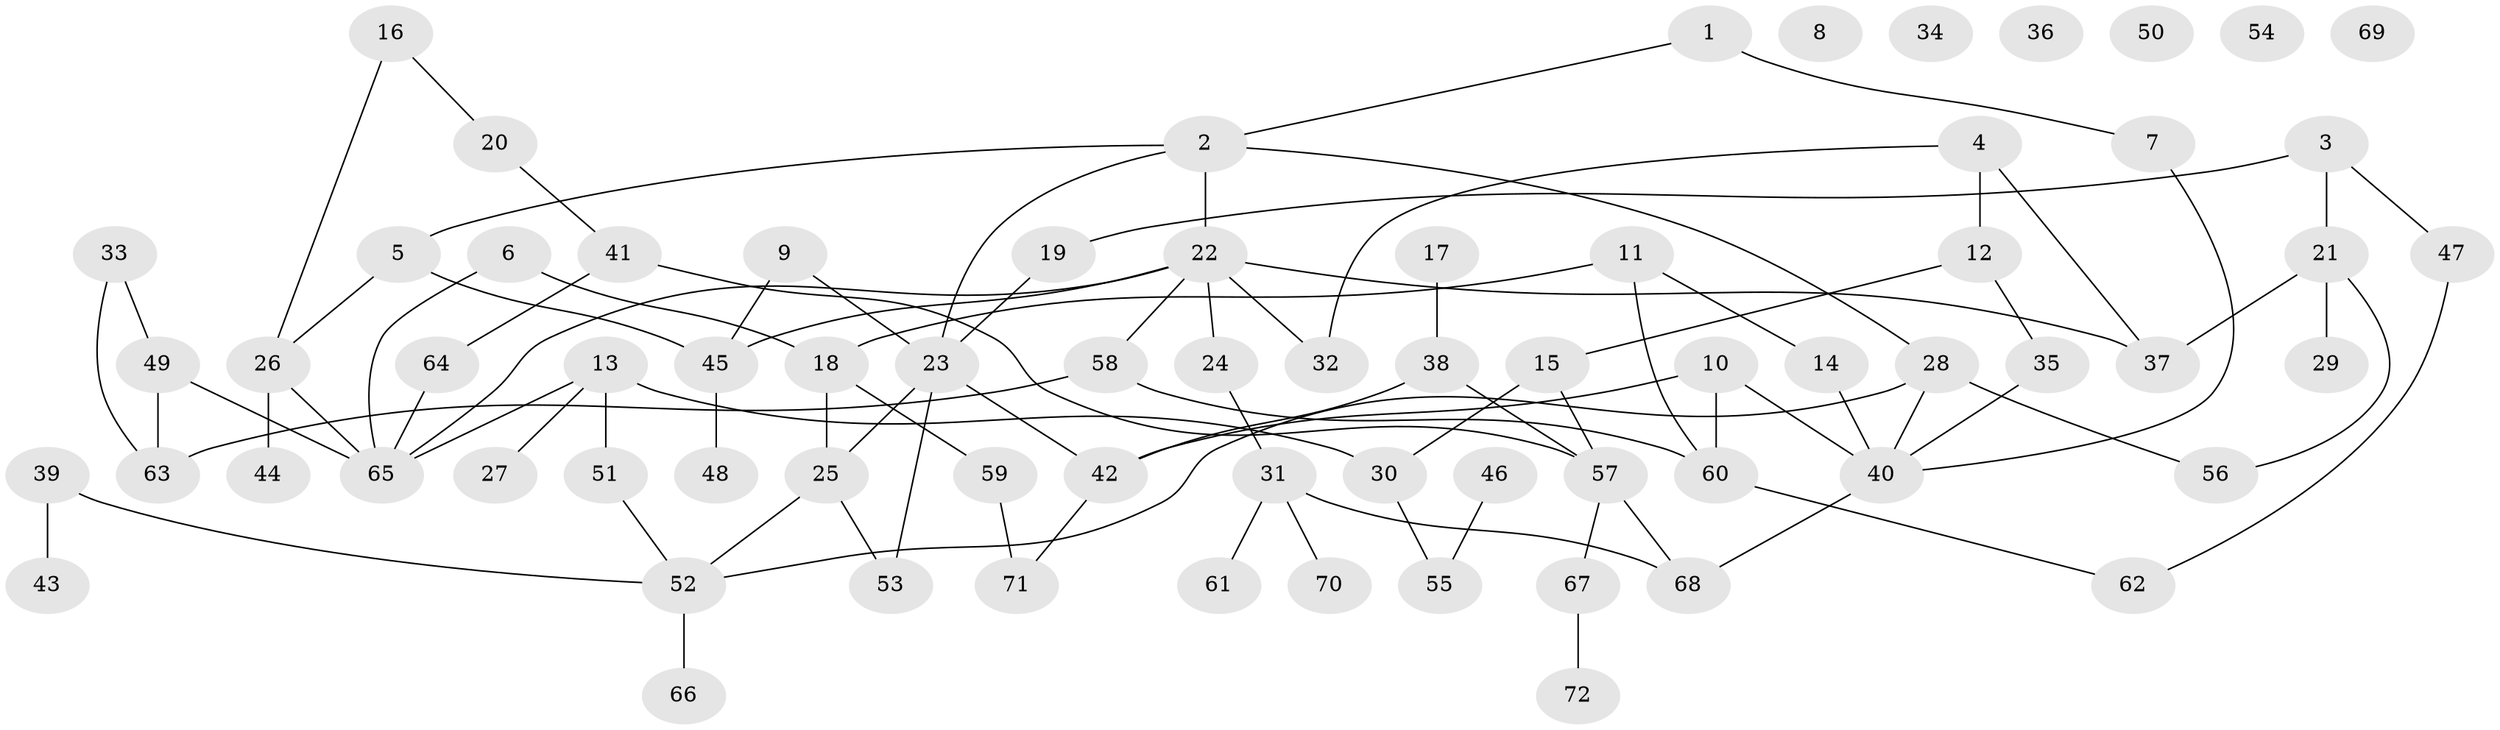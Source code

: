 // coarse degree distribution, {2: 0.26, 5: 0.12, 3: 0.18, 6: 0.06, 0: 0.12, 4: 0.06, 8: 0.02, 1: 0.16, 7: 0.02}
// Generated by graph-tools (version 1.1) at 2025/23/03/03/25 07:23:24]
// undirected, 72 vertices, 91 edges
graph export_dot {
graph [start="1"]
  node [color=gray90,style=filled];
  1;
  2;
  3;
  4;
  5;
  6;
  7;
  8;
  9;
  10;
  11;
  12;
  13;
  14;
  15;
  16;
  17;
  18;
  19;
  20;
  21;
  22;
  23;
  24;
  25;
  26;
  27;
  28;
  29;
  30;
  31;
  32;
  33;
  34;
  35;
  36;
  37;
  38;
  39;
  40;
  41;
  42;
  43;
  44;
  45;
  46;
  47;
  48;
  49;
  50;
  51;
  52;
  53;
  54;
  55;
  56;
  57;
  58;
  59;
  60;
  61;
  62;
  63;
  64;
  65;
  66;
  67;
  68;
  69;
  70;
  71;
  72;
  1 -- 2;
  1 -- 7;
  2 -- 5;
  2 -- 22;
  2 -- 23;
  2 -- 28;
  3 -- 19;
  3 -- 21;
  3 -- 47;
  4 -- 12;
  4 -- 32;
  4 -- 37;
  5 -- 26;
  5 -- 45;
  6 -- 18;
  6 -- 65;
  7 -- 40;
  9 -- 23;
  9 -- 45;
  10 -- 40;
  10 -- 42;
  10 -- 60;
  11 -- 14;
  11 -- 18;
  11 -- 60;
  12 -- 15;
  12 -- 35;
  13 -- 27;
  13 -- 30;
  13 -- 51;
  13 -- 65;
  14 -- 40;
  15 -- 30;
  15 -- 57;
  16 -- 20;
  16 -- 26;
  17 -- 38;
  18 -- 25;
  18 -- 59;
  19 -- 23;
  20 -- 41;
  21 -- 29;
  21 -- 37;
  21 -- 56;
  22 -- 24;
  22 -- 32;
  22 -- 37;
  22 -- 45;
  22 -- 58;
  22 -- 65;
  23 -- 25;
  23 -- 42;
  23 -- 53;
  24 -- 31;
  25 -- 52;
  25 -- 53;
  26 -- 44;
  26 -- 65;
  28 -- 40;
  28 -- 52;
  28 -- 56;
  30 -- 55;
  31 -- 61;
  31 -- 68;
  31 -- 70;
  33 -- 49;
  33 -- 63;
  35 -- 40;
  38 -- 42;
  38 -- 57;
  39 -- 43;
  39 -- 52;
  40 -- 68;
  41 -- 57;
  41 -- 64;
  42 -- 71;
  45 -- 48;
  46 -- 55;
  47 -- 62;
  49 -- 63;
  49 -- 65;
  51 -- 52;
  52 -- 66;
  57 -- 67;
  57 -- 68;
  58 -- 60;
  58 -- 63;
  59 -- 71;
  60 -- 62;
  64 -- 65;
  67 -- 72;
}
